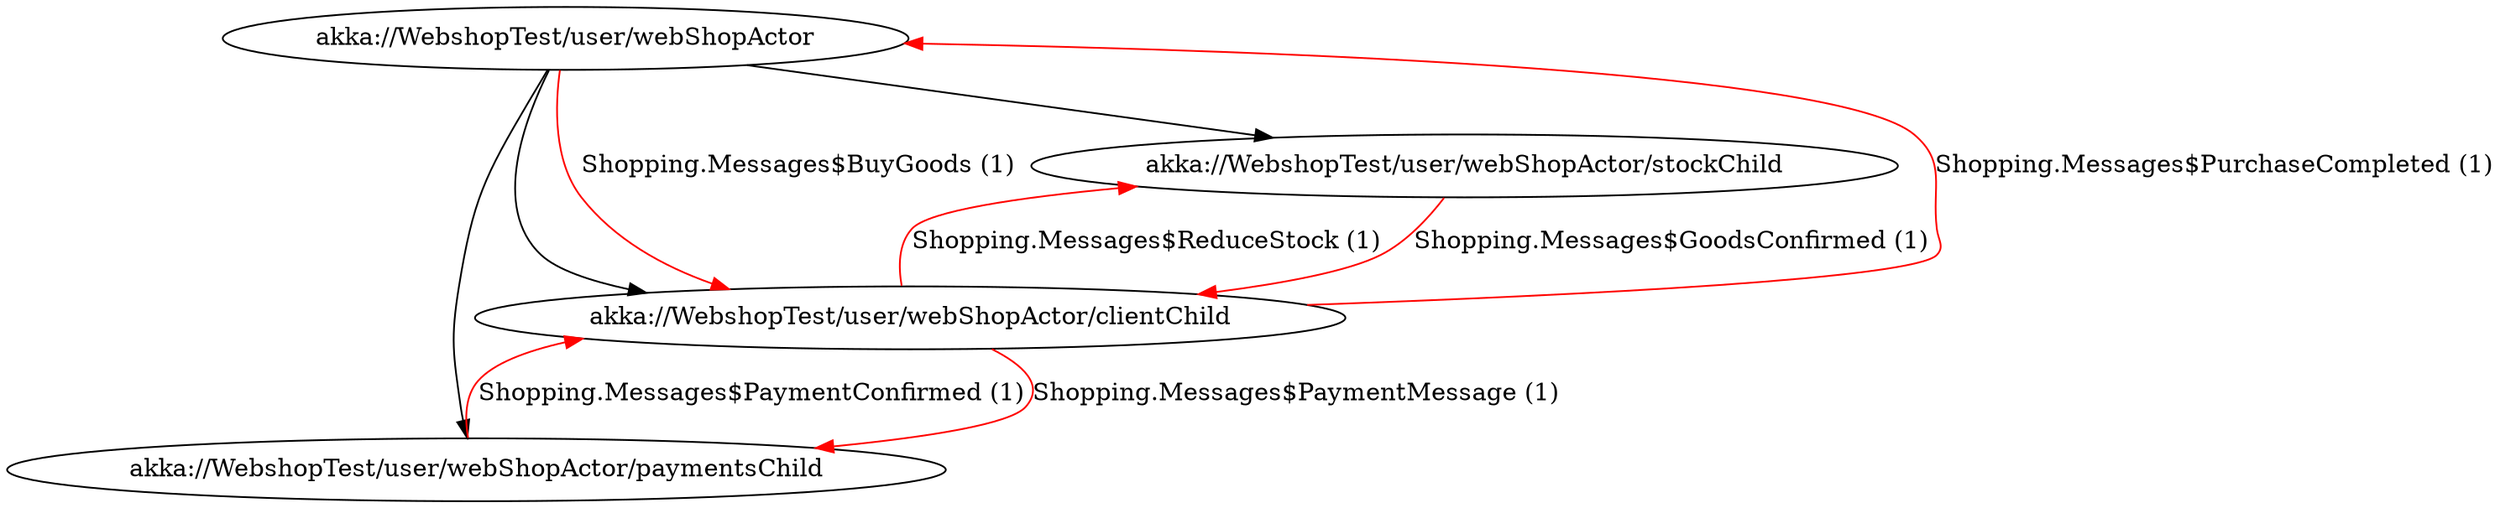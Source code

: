 digraph G { "akka://WebshopTest/user/webShopActor" -> "akka://WebshopTest/user/webShopActor/stockChild"
"akka://WebshopTest/user/webShopActor" -> "akka://WebshopTest/user/webShopActor/paymentsChild"
"akka://WebshopTest/user/webShopActor" -> "akka://WebshopTest/user/webShopActor/clientChild"
"akka://WebshopTest/user/webShopActor/clientChild" -> "akka://WebshopTest/user/webShopActor/stockChild" [color="0.002 0.999 0.999", label="Shopping.Messages$ReduceStock (1)"];
"akka://WebshopTest/user/webShopActor/stockChild" -> "akka://WebshopTest/user/webShopActor/clientChild" [color="0.002 0.999 0.999", label="Shopping.Messages$GoodsConfirmed (1)"];
"akka://WebshopTest/user/webShopActor/clientChild" -> "akka://WebshopTest/user/webShopActor" [color="0.002 0.999 0.999", label="Shopping.Messages$PurchaseCompleted (1)"];
"akka://WebshopTest/user/webShopActor/paymentsChild" -> "akka://WebshopTest/user/webShopActor/clientChild" [color="0.002 0.999 0.999", label="Shopping.Messages$PaymentConfirmed (1)"];
"akka://WebshopTest/user/webShopActor/clientChild" -> "akka://WebshopTest/user/webShopActor/paymentsChild" [color="0.002 0.999 0.999", label="Shopping.Messages$PaymentMessage (1)"];
"akka://WebshopTest/user/webShopActor" -> "akka://WebshopTest/user/webShopActor/clientChild" [color="0.002 0.999 0.999", label="Shopping.Messages$BuyGoods (1)"]; }